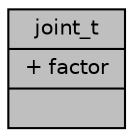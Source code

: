 digraph "joint_t"
{
 // INTERACTIVE_SVG=YES
 // LATEX_PDF_SIZE
  bgcolor="transparent";
  edge [fontname="Helvetica",fontsize="10",labelfontname="Helvetica",labelfontsize="10"];
  node [fontname="Helvetica",fontsize="10",shape=record];
  Node1 [label="{joint_t\n|+ factor\l|}",height=0.2,width=0.4,color="black", fillcolor="grey75", style="filled", fontcolor="black",tooltip="Description of an joint on AE LINE."];
}
